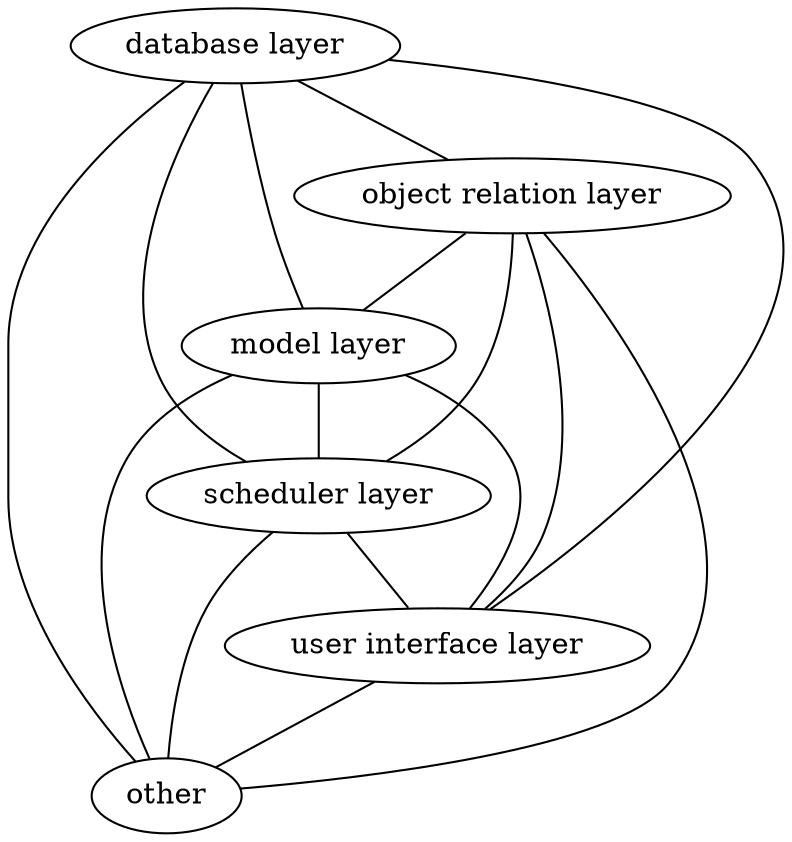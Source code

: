 graph G {
	"database layer" -- "model layer";
	"database layer" -- "object relation layer";
	"database layer" -- "other";
	"database layer" -- "scheduler layer";	
	"model layer" -- "other";
	"model layer" -- "scheduler layer";
	"model layer" -- "user interface layer";
	"object relation layer" -- "other";
	"object relation layer" -- "model layer";	
	"object relation layer" -- "scheduler layer";
	"object relation layer" -- "user interface layer";
	"scheduler layer" -- "other";
	"scheduler layer" -- "user interface layer";
	"user interface layer" -- "database layer";
	"user interface layer" -- "other";
}

